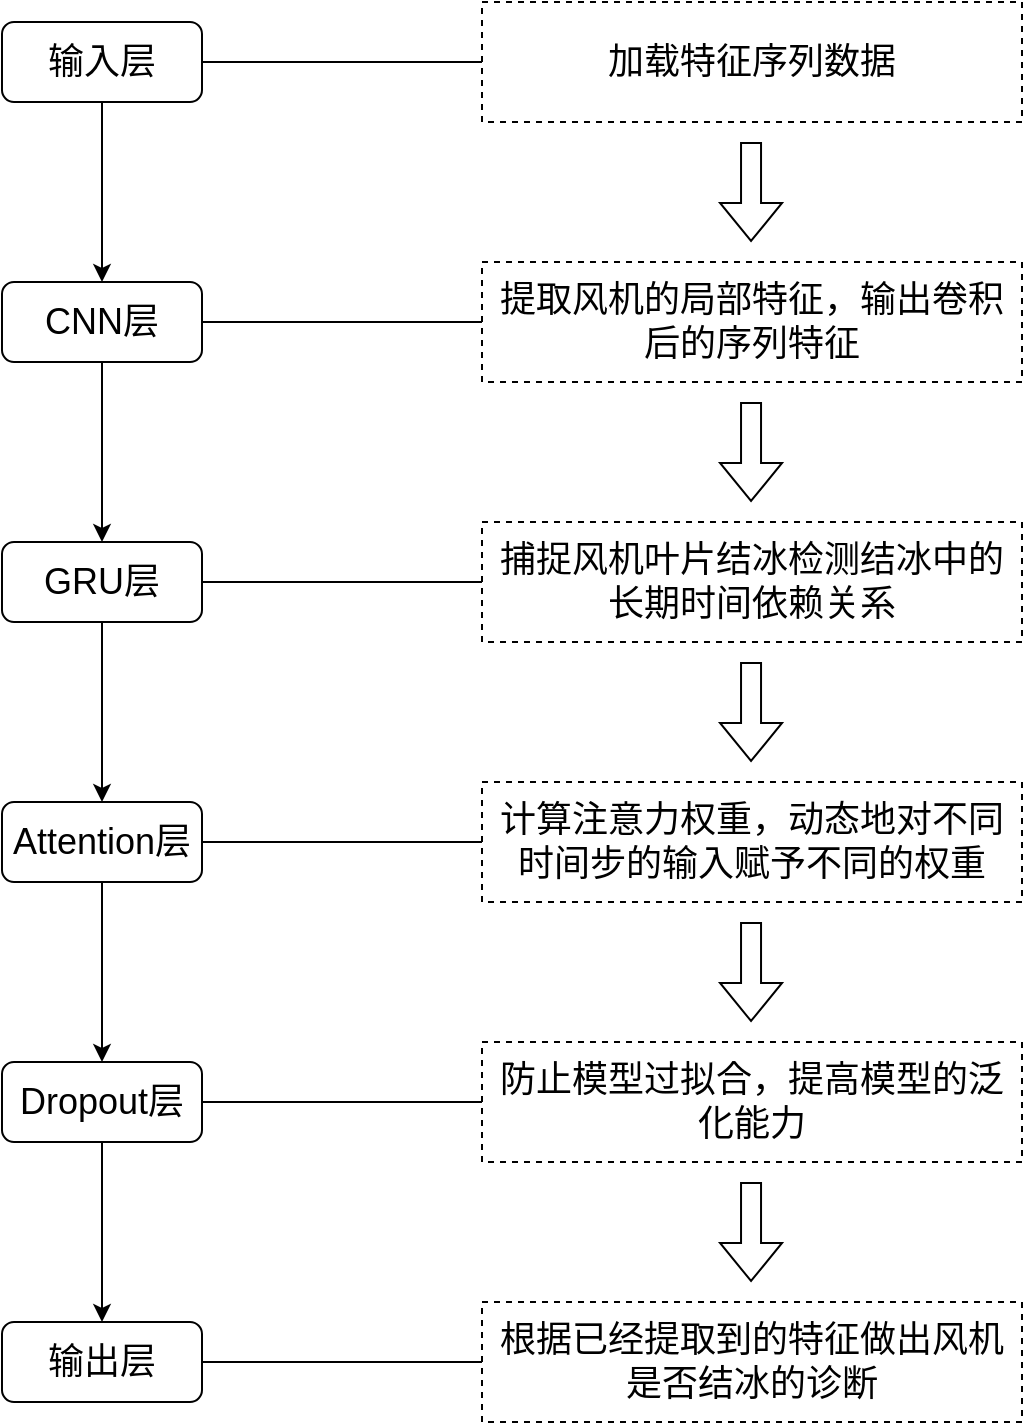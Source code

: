 <mxfile version="25.0.3">
  <diagram name="第 1 页" id="qnExi7XvmEeMgmPKpSkE">
    <mxGraphModel dx="1163" dy="636" grid="1" gridSize="10" guides="1" tooltips="1" connect="1" arrows="1" fold="1" page="1" pageScale="1" pageWidth="827" pageHeight="1169" math="0" shadow="0">
      <root>
        <mxCell id="0" />
        <mxCell id="1" parent="0" />
        <mxCell id="kd9Of8msa-l3Urv1CHVV-22" style="edgeStyle=orthogonalEdgeStyle;rounded=0;orthogonalLoop=1;jettySize=auto;html=1;entryX=0.5;entryY=0;entryDx=0;entryDy=0;" edge="1" parent="1" source="kd9Of8msa-l3Urv1CHVV-1" target="kd9Of8msa-l3Urv1CHVV-2">
          <mxGeometry relative="1" as="geometry" />
        </mxCell>
        <mxCell id="kd9Of8msa-l3Urv1CHVV-27" style="edgeStyle=orthogonalEdgeStyle;rounded=0;orthogonalLoop=1;jettySize=auto;html=1;entryX=0;entryY=0.5;entryDx=0;entryDy=0;endArrow=none;endFill=0;" edge="1" parent="1" source="kd9Of8msa-l3Urv1CHVV-1" target="kd9Of8msa-l3Urv1CHVV-11">
          <mxGeometry relative="1" as="geometry" />
        </mxCell>
        <mxCell id="kd9Of8msa-l3Urv1CHVV-1" value="&lt;font style=&quot;font-size: 18px;&quot;&gt;输入层&lt;/font&gt;" style="rounded=1;whiteSpace=wrap;html=1;" vertex="1" parent="1">
          <mxGeometry x="120" y="40" width="100" height="40" as="geometry" />
        </mxCell>
        <mxCell id="kd9Of8msa-l3Urv1CHVV-23" style="edgeStyle=orthogonalEdgeStyle;rounded=0;orthogonalLoop=1;jettySize=auto;html=1;entryX=0.5;entryY=0;entryDx=0;entryDy=0;" edge="1" parent="1" source="kd9Of8msa-l3Urv1CHVV-2" target="kd9Of8msa-l3Urv1CHVV-7">
          <mxGeometry relative="1" as="geometry" />
        </mxCell>
        <mxCell id="kd9Of8msa-l3Urv1CHVV-28" style="edgeStyle=orthogonalEdgeStyle;rounded=0;orthogonalLoop=1;jettySize=auto;html=1;entryX=0;entryY=0.5;entryDx=0;entryDy=0;endArrow=none;endFill=0;" edge="1" parent="1" source="kd9Of8msa-l3Urv1CHVV-2" target="kd9Of8msa-l3Urv1CHVV-13">
          <mxGeometry relative="1" as="geometry" />
        </mxCell>
        <mxCell id="kd9Of8msa-l3Urv1CHVV-2" value="&lt;span style=&quot;font-size: 18px;&quot;&gt;CNN层&lt;/span&gt;" style="rounded=1;whiteSpace=wrap;html=1;" vertex="1" parent="1">
          <mxGeometry x="120" y="170" width="100" height="40" as="geometry" />
        </mxCell>
        <mxCell id="kd9Of8msa-l3Urv1CHVV-24" style="edgeStyle=orthogonalEdgeStyle;rounded=0;orthogonalLoop=1;jettySize=auto;html=1;entryX=0.5;entryY=0;entryDx=0;entryDy=0;" edge="1" parent="1" source="kd9Of8msa-l3Urv1CHVV-7" target="kd9Of8msa-l3Urv1CHVV-8">
          <mxGeometry relative="1" as="geometry" />
        </mxCell>
        <mxCell id="kd9Of8msa-l3Urv1CHVV-29" style="edgeStyle=orthogonalEdgeStyle;rounded=0;orthogonalLoop=1;jettySize=auto;html=1;entryX=0;entryY=0.5;entryDx=0;entryDy=0;endArrow=none;endFill=0;" edge="1" parent="1" source="kd9Of8msa-l3Urv1CHVV-7" target="kd9Of8msa-l3Urv1CHVV-17">
          <mxGeometry relative="1" as="geometry" />
        </mxCell>
        <mxCell id="kd9Of8msa-l3Urv1CHVV-7" value="&lt;span style=&quot;font-size: 18px;&quot;&gt;GRU层&lt;/span&gt;" style="rounded=1;whiteSpace=wrap;html=1;" vertex="1" parent="1">
          <mxGeometry x="120" y="300" width="100" height="40" as="geometry" />
        </mxCell>
        <mxCell id="kd9Of8msa-l3Urv1CHVV-25" style="edgeStyle=orthogonalEdgeStyle;rounded=0;orthogonalLoop=1;jettySize=auto;html=1;entryX=0.5;entryY=0;entryDx=0;entryDy=0;" edge="1" parent="1" source="kd9Of8msa-l3Urv1CHVV-8" target="kd9Of8msa-l3Urv1CHVV-9">
          <mxGeometry relative="1" as="geometry" />
        </mxCell>
        <mxCell id="kd9Of8msa-l3Urv1CHVV-30" style="edgeStyle=orthogonalEdgeStyle;rounded=0;orthogonalLoop=1;jettySize=auto;html=1;endArrow=none;endFill=0;" edge="1" parent="1" source="kd9Of8msa-l3Urv1CHVV-8" target="kd9Of8msa-l3Urv1CHVV-14">
          <mxGeometry relative="1" as="geometry" />
        </mxCell>
        <mxCell id="kd9Of8msa-l3Urv1CHVV-8" value="&lt;span style=&quot;font-size: 18px;&quot;&gt;Attention层&lt;/span&gt;" style="rounded=1;whiteSpace=wrap;html=1;" vertex="1" parent="1">
          <mxGeometry x="120" y="430" width="100" height="40" as="geometry" />
        </mxCell>
        <mxCell id="kd9Of8msa-l3Urv1CHVV-26" style="edgeStyle=orthogonalEdgeStyle;rounded=0;orthogonalLoop=1;jettySize=auto;html=1;entryX=0.5;entryY=0;entryDx=0;entryDy=0;" edge="1" parent="1" source="kd9Of8msa-l3Urv1CHVV-9" target="kd9Of8msa-l3Urv1CHVV-10">
          <mxGeometry relative="1" as="geometry" />
        </mxCell>
        <mxCell id="kd9Of8msa-l3Urv1CHVV-31" style="edgeStyle=orthogonalEdgeStyle;rounded=0;orthogonalLoop=1;jettySize=auto;html=1;entryX=0;entryY=0.5;entryDx=0;entryDy=0;endArrow=none;endFill=0;" edge="1" parent="1" source="kd9Of8msa-l3Urv1CHVV-9" target="kd9Of8msa-l3Urv1CHVV-16">
          <mxGeometry relative="1" as="geometry" />
        </mxCell>
        <mxCell id="kd9Of8msa-l3Urv1CHVV-9" value="&lt;span style=&quot;font-size: 18px;&quot;&gt;Dropout层&lt;/span&gt;" style="rounded=1;whiteSpace=wrap;html=1;" vertex="1" parent="1">
          <mxGeometry x="120" y="560" width="100" height="40" as="geometry" />
        </mxCell>
        <mxCell id="kd9Of8msa-l3Urv1CHVV-32" style="edgeStyle=orthogonalEdgeStyle;rounded=0;orthogonalLoop=1;jettySize=auto;html=1;entryX=0;entryY=0.5;entryDx=0;entryDy=0;endArrow=none;endFill=0;" edge="1" parent="1" source="kd9Of8msa-l3Urv1CHVV-10" target="kd9Of8msa-l3Urv1CHVV-15">
          <mxGeometry relative="1" as="geometry" />
        </mxCell>
        <mxCell id="kd9Of8msa-l3Urv1CHVV-10" value="&lt;span style=&quot;font-size: 18px;&quot;&gt;输出层&lt;/span&gt;" style="rounded=1;whiteSpace=wrap;html=1;" vertex="1" parent="1">
          <mxGeometry x="120" y="690" width="100" height="40" as="geometry" />
        </mxCell>
        <mxCell id="kd9Of8msa-l3Urv1CHVV-11" value="&lt;font style=&quot;font-size: 18px;&quot;&gt;加载特征序列数据&lt;/font&gt;" style="rounded=0;whiteSpace=wrap;html=1;dashed=1;" vertex="1" parent="1">
          <mxGeometry x="360" y="30" width="270" height="60" as="geometry" />
        </mxCell>
        <mxCell id="kd9Of8msa-l3Urv1CHVV-13" value="&lt;span style=&quot;font-size: 18px;&quot;&gt;提取风机的局部特征，输出卷积后的序列特征&lt;/span&gt;" style="rounded=0;whiteSpace=wrap;html=1;dashed=1;" vertex="1" parent="1">
          <mxGeometry x="360" y="160" width="270" height="60" as="geometry" />
        </mxCell>
        <mxCell id="kd9Of8msa-l3Urv1CHVV-14" value="&lt;span style=&quot;font-size: 18px;&quot;&gt;计算注意力权重，动态地对不同时间步的输入赋予不同的权重&lt;/span&gt;" style="rounded=0;whiteSpace=wrap;html=1;dashed=1;" vertex="1" parent="1">
          <mxGeometry x="360" y="420" width="270" height="60" as="geometry" />
        </mxCell>
        <mxCell id="kd9Of8msa-l3Urv1CHVV-15" value="&lt;span style=&quot;font-size: 18px;&quot;&gt;根据已经提取到的特征做出风机是否结冰的诊断&lt;/span&gt;" style="rounded=0;whiteSpace=wrap;html=1;dashed=1;" vertex="1" parent="1">
          <mxGeometry x="360" y="680" width="270" height="60" as="geometry" />
        </mxCell>
        <mxCell id="kd9Of8msa-l3Urv1CHVV-16" value="&lt;font style=&quot;font-size: 18px;&quot;&gt;防止模型过拟合，提高模型的泛化能力&lt;/font&gt;" style="rounded=0;whiteSpace=wrap;html=1;dashed=1;" vertex="1" parent="1">
          <mxGeometry x="360" y="550" width="270" height="60" as="geometry" />
        </mxCell>
        <mxCell id="kd9Of8msa-l3Urv1CHVV-17" value="&lt;span style=&quot;font-size: 18px;&quot;&gt;捕捉风机叶片结冰检测结冰中的长期时间依赖关系&lt;/span&gt;" style="rounded=0;whiteSpace=wrap;html=1;dashed=1;" vertex="1" parent="1">
          <mxGeometry x="360" y="290" width="270" height="60" as="geometry" />
        </mxCell>
        <mxCell id="kd9Of8msa-l3Urv1CHVV-20" value="" style="shape=flexArrow;endArrow=classic;html=1;rounded=0;" edge="1" parent="1">
          <mxGeometry width="50" height="50" relative="1" as="geometry">
            <mxPoint x="494.52" y="100" as="sourcePoint" />
            <mxPoint x="494.52" y="150" as="targetPoint" />
          </mxGeometry>
        </mxCell>
        <mxCell id="kd9Of8msa-l3Urv1CHVV-33" value="" style="shape=flexArrow;endArrow=classic;html=1;rounded=0;" edge="1" parent="1">
          <mxGeometry width="50" height="50" relative="1" as="geometry">
            <mxPoint x="494.52" y="230" as="sourcePoint" />
            <mxPoint x="494.52" y="280" as="targetPoint" />
          </mxGeometry>
        </mxCell>
        <mxCell id="kd9Of8msa-l3Urv1CHVV-34" value="" style="shape=flexArrow;endArrow=classic;html=1;rounded=0;" edge="1" parent="1">
          <mxGeometry width="50" height="50" relative="1" as="geometry">
            <mxPoint x="494.52" y="360" as="sourcePoint" />
            <mxPoint x="494.52" y="410" as="targetPoint" />
          </mxGeometry>
        </mxCell>
        <mxCell id="kd9Of8msa-l3Urv1CHVV-35" value="" style="shape=flexArrow;endArrow=classic;html=1;rounded=0;" edge="1" parent="1">
          <mxGeometry width="50" height="50" relative="1" as="geometry">
            <mxPoint x="494.52" y="490" as="sourcePoint" />
            <mxPoint x="494.52" y="540" as="targetPoint" />
          </mxGeometry>
        </mxCell>
        <mxCell id="kd9Of8msa-l3Urv1CHVV-36" value="" style="shape=flexArrow;endArrow=classic;html=1;rounded=0;" edge="1" parent="1">
          <mxGeometry width="50" height="50" relative="1" as="geometry">
            <mxPoint x="494.52" y="620" as="sourcePoint" />
            <mxPoint x="494.52" y="670" as="targetPoint" />
          </mxGeometry>
        </mxCell>
      </root>
    </mxGraphModel>
  </diagram>
</mxfile>
